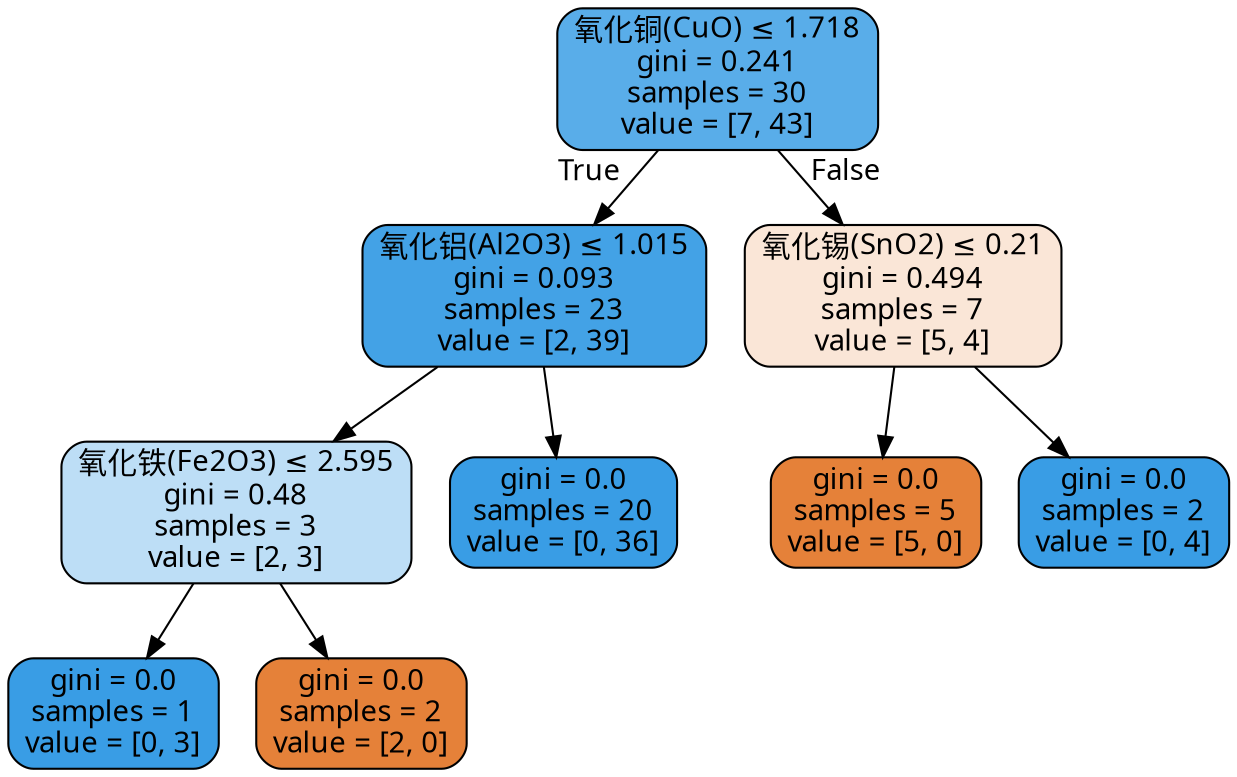 digraph Tree {
node [shape=box, style="filled, rounded", color="black", fontname="DengXian"] ;
edge [fontname="DengXian"] ;
0 [label=<氧化铜(CuO) &le; 1.718<br/>gini = 0.241<br/>samples = 30<br/>value = [7, 43]>, fillcolor="#59ade9"] ;
1 [label=<氧化铝(Al2O3) &le; 1.015<br/>gini = 0.093<br/>samples = 23<br/>value = [2, 39]>, fillcolor="#43a2e6"] ;
0 -> 1 [labeldistance=2.5, labelangle=45, headlabel="True"] ;
2 [label=<氧化铁(Fe2O3) &le; 2.595<br/>gini = 0.48<br/>samples = 3<br/>value = [2, 3]>, fillcolor="#bddef6"] ;
1 -> 2 ;
3 [label=<gini = 0.0<br/>samples = 1<br/>value = [0, 3]>, fillcolor="#399de5"] ;
2 -> 3 ;
4 [label=<gini = 0.0<br/>samples = 2<br/>value = [2, 0]>, fillcolor="#e58139"] ;
2 -> 4 ;
5 [label=<gini = 0.0<br/>samples = 20<br/>value = [0, 36]>, fillcolor="#399de5"] ;
1 -> 5 ;
6 [label=<氧化锡(SnO2) &le; 0.21<br/>gini = 0.494<br/>samples = 7<br/>value = [5, 4]>, fillcolor="#fae6d7"] ;
0 -> 6 [labeldistance=2.5, labelangle=-45, headlabel="False"] ;
7 [label=<gini = 0.0<br/>samples = 5<br/>value = [5, 0]>, fillcolor="#e58139"] ;
6 -> 7 ;
8 [label=<gini = 0.0<br/>samples = 2<br/>value = [0, 4]>, fillcolor="#399de5"] ;
6 -> 8 ;
}